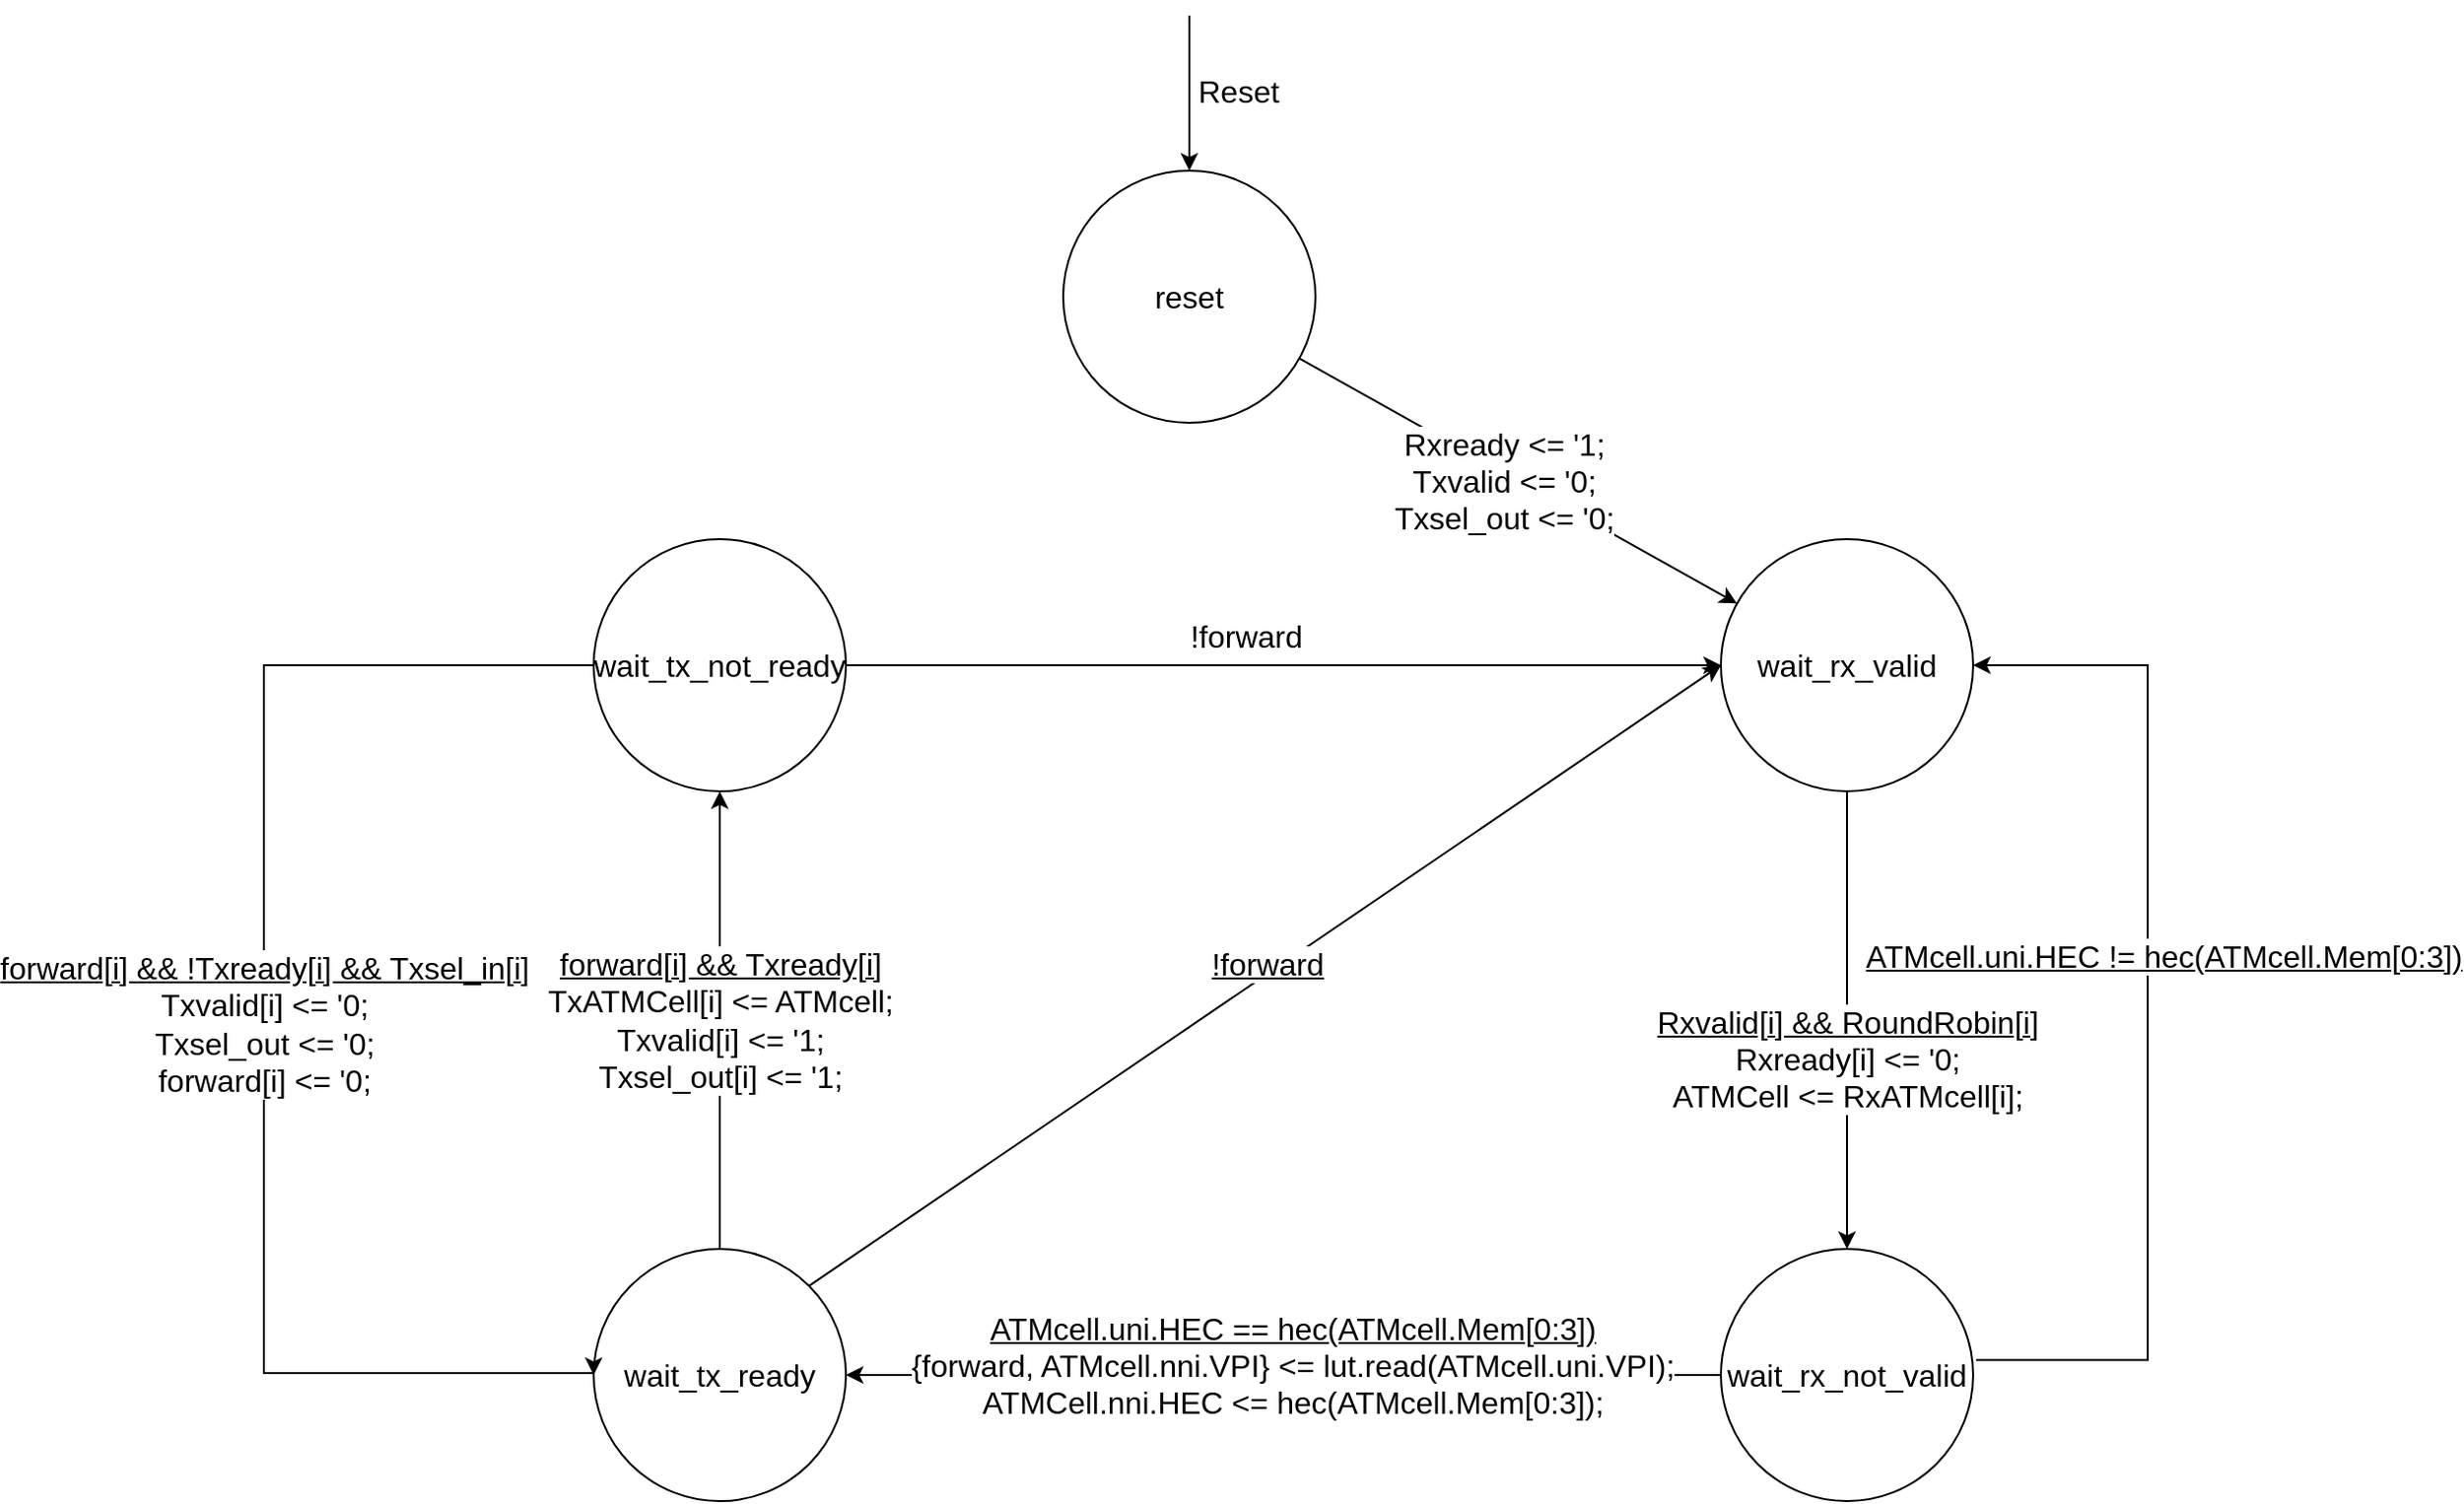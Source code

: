 <mxfile version="28.2.0">
  <diagram name="squat_fsm" id="Axa23K6Kp5Xp_Ojo1pyK">
    <mxGraphModel dx="2339" dy="753" grid="1" gridSize="10" guides="1" tooltips="1" connect="1" arrows="1" fold="1" page="1" pageScale="1" pageWidth="850" pageHeight="1100" math="0" shadow="0">
      <root>
        <mxCell id="0" />
        <mxCell id="1" parent="0" />
        <mxCell id="jafz_nOxkqsSOnday29z-4" value="wait_rx_not_valid" style="ellipse;whiteSpace=wrap;html=1;aspect=fixed;fontSize=16;" vertex="1" parent="1">
          <mxGeometry x="671" y="696" width="130" height="130" as="geometry" />
        </mxCell>
        <mxCell id="jafz_nOxkqsSOnday29z-6" value="wait_rx_valid" style="ellipse;whiteSpace=wrap;html=1;aspect=fixed;fontSize=16;" vertex="1" parent="1">
          <mxGeometry x="671" y="330" width="130" height="130" as="geometry" />
        </mxCell>
        <mxCell id="jafz_nOxkqsSOnday29z-7" value="reset" style="ellipse;whiteSpace=wrap;html=1;aspect=fixed;fontSize=16;" vertex="1" parent="1">
          <mxGeometry x="332" y="140" width="130" height="130" as="geometry" />
        </mxCell>
        <mxCell id="jafz_nOxkqsSOnday29z-8" value="wait_tx_ready" style="ellipse;whiteSpace=wrap;html=1;aspect=fixed;fontSize=16;" vertex="1" parent="1">
          <mxGeometry x="90" y="696" width="130" height="130" as="geometry" />
        </mxCell>
        <mxCell id="jafz_nOxkqsSOnday29z-10" value="wait_tx_not_ready" style="ellipse;whiteSpace=wrap;html=1;aspect=fixed;fontSize=16;" vertex="1" parent="1">
          <mxGeometry x="90" y="330" width="130" height="130" as="geometry" />
        </mxCell>
        <mxCell id="jafz_nOxkqsSOnday29z-11" value="" style="endArrow=classic;html=1;rounded=0;" edge="1" parent="1" source="jafz_nOxkqsSOnday29z-7" target="jafz_nOxkqsSOnday29z-6">
          <mxGeometry width="50" height="50" relative="1" as="geometry">
            <mxPoint x="482" y="380" as="sourcePoint" />
            <mxPoint x="462" y="480" as="targetPoint" />
          </mxGeometry>
        </mxCell>
        <mxCell id="jafz_nOxkqsSOnday29z-26" value="&lt;font style=&quot;font-size: 16px;&quot;&gt;Rxready &amp;lt;= &#39;1;&lt;/font&gt;&lt;div&gt;&lt;font style=&quot;font-size: 16px;&quot;&gt;Txvalid &amp;lt;= &#39;0;&lt;/font&gt;&lt;/div&gt;&lt;div&gt;&lt;font style=&quot;font-size: 16px;&quot;&gt;Txsel_out &amp;lt;= &#39;0;&lt;/font&gt;&lt;/div&gt;" style="edgeLabel;html=1;align=center;verticalAlign=middle;resizable=0;points=[];" vertex="1" connectable="0" parent="jafz_nOxkqsSOnday29z-11">
          <mxGeometry x="-0.054" y="-3" relative="1" as="geometry">
            <mxPoint as="offset" />
          </mxGeometry>
        </mxCell>
        <mxCell id="jafz_nOxkqsSOnday29z-12" value="" style="endArrow=classic;html=1;rounded=0;entryX=0.5;entryY=0;entryDx=0;entryDy=0;" edge="1" parent="1" target="jafz_nOxkqsSOnday29z-7">
          <mxGeometry width="50" height="50" relative="1" as="geometry">
            <mxPoint x="397" y="60" as="sourcePoint" />
            <mxPoint x="412" y="130" as="targetPoint" />
          </mxGeometry>
        </mxCell>
        <mxCell id="jafz_nOxkqsSOnday29z-13" value="&lt;font style=&quot;font-size: 16px;&quot;&gt;Reset&lt;/font&gt;" style="edgeLabel;html=1;align=center;verticalAlign=middle;resizable=0;points=[];" vertex="1" connectable="0" parent="jafz_nOxkqsSOnday29z-12">
          <mxGeometry x="-0.035" relative="1" as="geometry">
            <mxPoint x="25" as="offset" />
          </mxGeometry>
        </mxCell>
        <mxCell id="jafz_nOxkqsSOnday29z-15" value="" style="endArrow=classic;html=1;rounded=0;exitX=0.5;exitY=1;exitDx=0;exitDy=0;entryX=0.5;entryY=0;entryDx=0;entryDy=0;" edge="1" parent="1" source="jafz_nOxkqsSOnday29z-6" target="jafz_nOxkqsSOnday29z-4">
          <mxGeometry width="50" height="50" relative="1" as="geometry">
            <mxPoint x="591" y="530" as="sourcePoint" />
            <mxPoint x="641" y="480" as="targetPoint" />
          </mxGeometry>
        </mxCell>
        <mxCell id="jafz_nOxkqsSOnday29z-17" value="&lt;font style=&quot;font-size: 16px;&quot;&gt;&lt;u&gt;Rxvalid[i] &amp;amp;&amp;amp; RoundRobin[i]&lt;/u&gt;&lt;/font&gt;&lt;div&gt;&lt;font style=&quot;font-size: 16px;&quot;&gt;Rxready[i] &amp;lt;= &#39;0;&lt;/font&gt;&lt;/div&gt;&lt;div&gt;&lt;font style=&quot;font-size: 16px;&quot;&gt;ATMCell &amp;lt;= RxATMcell[i];&lt;/font&gt;&lt;/div&gt;" style="edgeLabel;html=1;align=center;verticalAlign=middle;resizable=0;points=[];" vertex="1" connectable="0" parent="jafz_nOxkqsSOnday29z-15">
          <mxGeometry x="-0.01" y="-1" relative="1" as="geometry">
            <mxPoint x="1" y="21" as="offset" />
          </mxGeometry>
        </mxCell>
        <mxCell id="jafz_nOxkqsSOnday29z-18" value="" style="endArrow=classic;html=1;rounded=0;exitX=0;exitY=0.5;exitDx=0;exitDy=0;entryX=1;entryY=0.5;entryDx=0;entryDy=0;" edge="1" parent="1" source="jafz_nOxkqsSOnday29z-4" target="jafz_nOxkqsSOnday29z-8">
          <mxGeometry width="50" height="50" relative="1" as="geometry">
            <mxPoint x="362" y="876" as="sourcePoint" />
            <mxPoint x="412" y="826" as="targetPoint" />
          </mxGeometry>
        </mxCell>
        <mxCell id="jafz_nOxkqsSOnday29z-19" value="&lt;u&gt;ATMcell.uni.HEC == hec(ATMcell.Mem[0:3])&lt;/u&gt;&lt;br&gt;{forward, ATMcell.nni.VPI} &amp;lt;= lut.read(ATMcell.uni.VPI);&lt;br&gt;&lt;div&gt;ATMCell.nni.HEC &amp;lt;= hec(ATMcell.Mem[0:3]);&lt;/div&gt;" style="edgeLabel;html=1;align=center;verticalAlign=middle;resizable=0;points=[];fontSize=16;" vertex="1" connectable="0" parent="jafz_nOxkqsSOnday29z-18">
          <mxGeometry x="0.173" y="-1" relative="1" as="geometry">
            <mxPoint x="43" y="-4" as="offset" />
          </mxGeometry>
        </mxCell>
        <mxCell id="jafz_nOxkqsSOnday29z-20" value="" style="endArrow=classic;html=1;rounded=0;entryX=1;entryY=0.5;entryDx=0;entryDy=0;exitX=1.012;exitY=0.44;exitDx=0;exitDy=0;exitPerimeter=0;edgeStyle=elbowEdgeStyle;" edge="1" parent="1" source="jafz_nOxkqsSOnday29z-4" target="jafz_nOxkqsSOnday29z-6">
          <mxGeometry width="50" height="50" relative="1" as="geometry">
            <mxPoint x="861" y="680" as="sourcePoint" />
            <mxPoint x="911" y="630" as="targetPoint" />
            <Array as="points">
              <mxPoint x="891" y="520" />
            </Array>
          </mxGeometry>
        </mxCell>
        <mxCell id="jafz_nOxkqsSOnday29z-22" value="&lt;font style=&quot;font-size: 16px;&quot;&gt;&lt;u&gt;ATMcell.uni.HEC != hec(ATMcell.Mem[0:3])&lt;/u&gt;&lt;br&gt;&lt;/font&gt;" style="edgeLabel;html=1;align=center;verticalAlign=middle;resizable=0;points=[];" vertex="1" connectable="0" parent="jafz_nOxkqsSOnday29z-20">
          <mxGeometry x="0.049" relative="1" as="geometry">
            <mxPoint x="8" y="-15" as="offset" />
          </mxGeometry>
        </mxCell>
        <mxCell id="jafz_nOxkqsSOnday29z-24" value="" style="endArrow=classic;html=1;rounded=0;entryX=0;entryY=0.5;entryDx=0;entryDy=0;exitX=1;exitY=0;exitDx=0;exitDy=0;" edge="1" parent="1" source="jafz_nOxkqsSOnday29z-8" target="jafz_nOxkqsSOnday29z-6">
          <mxGeometry width="50" height="50" relative="1" as="geometry">
            <mxPoint x="220" y="570" as="sourcePoint" />
            <mxPoint x="560" y="390" as="targetPoint" />
          </mxGeometry>
        </mxCell>
        <mxCell id="jafz_nOxkqsSOnday29z-25" value="&lt;font style=&quot;font-size: 16px;&quot;&gt;&lt;u&gt;!forward&lt;/u&gt;&lt;/font&gt;" style="edgeLabel;html=1;align=center;verticalAlign=middle;resizable=0;points=[];" vertex="1" connectable="0" parent="jafz_nOxkqsSOnday29z-24">
          <mxGeometry x="-0.017" relative="1" as="geometry">
            <mxPoint x="5" y="-9" as="offset" />
          </mxGeometry>
        </mxCell>
        <mxCell id="jafz_nOxkqsSOnday29z-27" value="" style="endArrow=classic;html=1;rounded=0;exitX=0.5;exitY=0;exitDx=0;exitDy=0;entryX=0.5;entryY=1;entryDx=0;entryDy=0;" edge="1" parent="1" source="jafz_nOxkqsSOnday29z-8" target="jafz_nOxkqsSOnday29z-10">
          <mxGeometry width="50" height="50" relative="1" as="geometry">
            <mxPoint x="130" y="560" as="sourcePoint" />
            <mxPoint x="180" y="510" as="targetPoint" />
          </mxGeometry>
        </mxCell>
        <mxCell id="jafz_nOxkqsSOnday29z-28" value="&lt;font style=&quot;font-size: 16px;&quot;&gt;&lt;u&gt;forward[i] &amp;amp;&amp;amp; Txready[i]&lt;/u&gt;&lt;br&gt;&lt;/font&gt;&lt;div&gt;&lt;span style=&quot;font-size: 16px;&quot;&gt;TxATMCell[i] &amp;lt;= ATMcell;&lt;/span&gt;&lt;/div&gt;&lt;div&gt;&lt;font style=&quot;font-size: 16px;&quot;&gt;Txvalid[i] &amp;lt;= &#39;1;&lt;/font&gt;&lt;/div&gt;&lt;div&gt;&lt;font style=&quot;font-size: 16px;&quot;&gt;Txsel_out[i] &amp;lt;= &#39;1;&lt;/font&gt;&lt;/div&gt;" style="edgeLabel;html=1;align=center;verticalAlign=middle;resizable=0;points=[];" vertex="1" connectable="0" parent="jafz_nOxkqsSOnday29z-27">
          <mxGeometry x="0.083" y="-1" relative="1" as="geometry">
            <mxPoint x="-1" y="10" as="offset" />
          </mxGeometry>
        </mxCell>
        <mxCell id="jafz_nOxkqsSOnday29z-29" value="" style="endArrow=classic;html=1;rounded=0;exitX=0;exitY=0.5;exitDx=0;exitDy=0;entryX=0;entryY=0.5;entryDx=0;entryDy=0;edgeStyle=orthogonalEdgeStyle;" edge="1" parent="1" source="jafz_nOxkqsSOnday29z-10" target="jafz_nOxkqsSOnday29z-8">
          <mxGeometry width="50" height="50" relative="1" as="geometry">
            <mxPoint x="290" y="460" as="sourcePoint" />
            <mxPoint x="340" y="410" as="targetPoint" />
            <Array as="points">
              <mxPoint x="-80" y="395" />
              <mxPoint x="-80" y="760" />
              <mxPoint x="90" y="760" />
            </Array>
          </mxGeometry>
        </mxCell>
        <mxCell id="jafz_nOxkqsSOnday29z-30" value="&lt;span style=&quot;font-size: 16px;&quot;&gt;&lt;u&gt;forward[i] &amp;amp;&amp;amp; !Txready[i] &amp;amp;&amp;amp; Txsel_in[i]&lt;/u&gt;&lt;br&gt;Txvalid[i] &amp;lt;= &#39;0;&lt;/span&gt;&lt;div&gt;&lt;span style=&quot;font-size: 16px;&quot;&gt;Txsel_out &amp;lt;= &#39;0;&lt;/span&gt;&lt;/div&gt;&lt;div&gt;&lt;span style=&quot;font-size: 16px;&quot;&gt;forward[i] &amp;lt;= &#39;0;&lt;/span&gt;&lt;span style=&quot;font-size: 16px;&quot;&gt;&lt;/span&gt;&lt;/div&gt;" style="edgeLabel;html=1;align=center;verticalAlign=middle;resizable=0;points=[];" vertex="1" connectable="0" parent="jafz_nOxkqsSOnday29z-29">
          <mxGeometry x="-0.05" y="-2" relative="1" as="geometry">
            <mxPoint x="2" y="19" as="offset" />
          </mxGeometry>
        </mxCell>
        <mxCell id="jafz_nOxkqsSOnday29z-32" value="" style="endArrow=classic;html=1;rounded=0;exitX=1;exitY=0.5;exitDx=0;exitDy=0;entryX=0;entryY=0.5;entryDx=0;entryDy=0;" edge="1" parent="1" source="jafz_nOxkqsSOnday29z-10" target="jafz_nOxkqsSOnday29z-6">
          <mxGeometry width="50" height="50" relative="1" as="geometry">
            <mxPoint x="420" y="440" as="sourcePoint" />
            <mxPoint x="470" y="390" as="targetPoint" />
          </mxGeometry>
        </mxCell>
        <mxCell id="jafz_nOxkqsSOnday29z-33" value="&lt;font style=&quot;font-size: 16px;&quot;&gt;!forward&lt;/font&gt;" style="edgeLabel;html=1;align=center;verticalAlign=middle;resizable=0;points=[];" vertex="1" connectable="0" parent="jafz_nOxkqsSOnday29z-32">
          <mxGeometry x="-0.08" y="2" relative="1" as="geometry">
            <mxPoint x="-2" y="-13" as="offset" />
          </mxGeometry>
        </mxCell>
      </root>
    </mxGraphModel>
  </diagram>
</mxfile>
